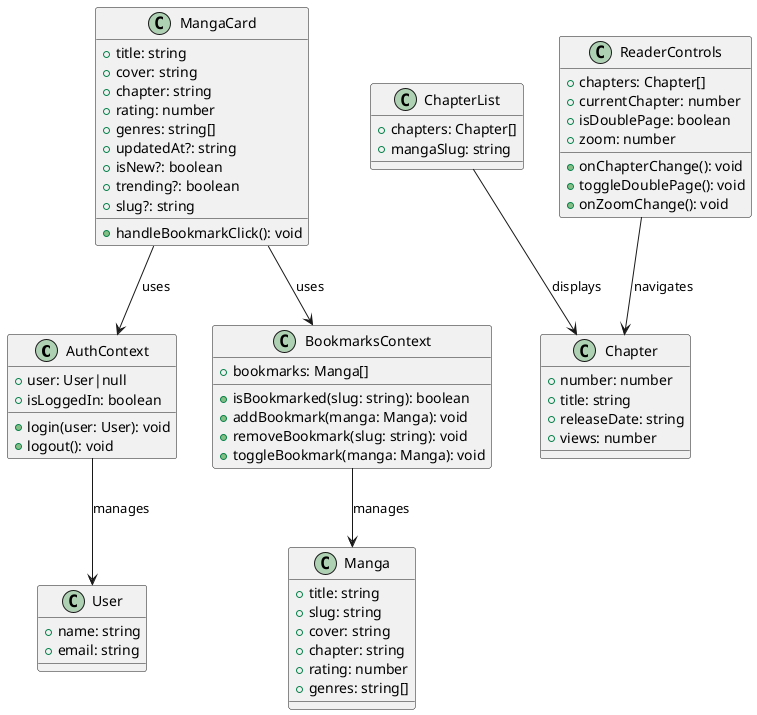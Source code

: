 @startuml "Class Diagram - Main Components"

class AuthContext {
  +user: User|null
  +isLoggedIn: boolean
  +login(user: User): void
  +logout(): void
}

class BookmarksContext {
  +bookmarks: Manga[]
  +isBookmarked(slug: string): boolean
  +addBookmark(manga: Manga): void
  +removeBookmark(slug: string): void
  +toggleBookmark(manga: Manga): void
}

class User {
  +name: string
  +email: string
}

class Manga {
  +title: string
  +slug: string
  +cover: string
  +chapter: string
  +rating: number
  +genres: string[]
}

class MangaCard {
  +title: string
  +cover: string
  +chapter: string
  +rating: number
  +genres: string[]
  +updatedAt?: string
  +isNew?: boolean
  +trending?: boolean
  +slug?: string
  +handleBookmarkClick(): void
}

class ChapterList {
  +chapters: Chapter[]
  +mangaSlug: string
}

class Chapter {
  +number: number
  +title: string
  +releaseDate: string
  +views: number
}

class ReaderControls {
  +chapters: Chapter[]
  +currentChapter: number
  +onChapterChange(): void
  +isDoublePage: boolean
  +toggleDoublePage(): void
  +zoom: number
  +onZoomChange(): void
}

BookmarksContext --> Manga : manages
AuthContext --> User : manages
MangaCard --> BookmarksContext : uses
MangaCard --> AuthContext : uses
ChapterList --> Chapter : displays
ReaderControls --> Chapter : navigates

@enduml